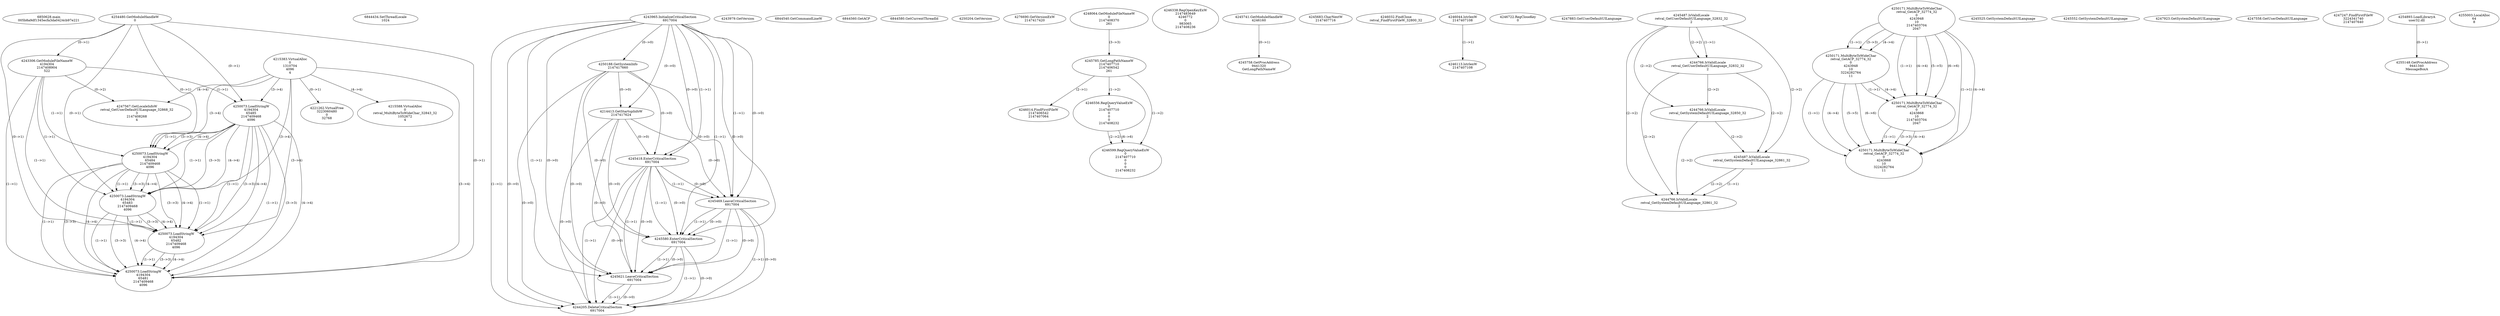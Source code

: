 // Global SCDG with merge call
digraph {
	0 [label="6850628.main
005b8a9df1345ecfa3da0424cb97e221"]
	1 [label="4254480.GetModuleHandleW
0"]
	2 [label="6844434.SetThreadLocale
1024"]
	3 [label="4243965.InitializeCriticalSection
6917004"]
	4 [label="4243979.GetVersion
"]
	5 [label="4250188.GetSystemInfo
2147417660"]
	3 -> 5 [label="(0-->0)"]
	6 [label="6844540.GetCommandLineW
"]
	7 [label="4214413.GetStartupInfoW
2147417624"]
	3 -> 7 [label="(0-->0)"]
	5 -> 7 [label="(0-->0)"]
	8 [label="6844560.GetACP
"]
	9 [label="6844580.GetCurrentThreadId
"]
	10 [label="4250204.GetVersion
"]
	11 [label="4276690.GetVersionExW
2147417420"]
	12 [label="4243306.GetModuleFileNameW
4194304
2147408904
522"]
	1 -> 12 [label="(0-->1)"]
	13 [label="4248064.GetModuleFileNameW
0
2147408370
261"]
	14 [label="4215383.VirtualAlloc
0
1310704
4096
4"]
	15 [label="4246338.RegOpenKeyExW
2147483649
4246772
0
983065
2147408236"]
	16 [label="4245741.GetModuleHandleW
4246160"]
	17 [label="4245758.GetProcAddress
9441320
GetLongPathNameW"]
	16 -> 17 [label="(0-->1)"]
	18 [label="4245785.GetLongPathNameW
2147407710
2147406542
261"]
	13 -> 18 [label="(3-->3)"]
	19 [label="4245683.CharNextW
2147407716"]
	20 [label="4246014.FindFirstFileW
2147406542
2147407064"]
	18 -> 20 [label="(2-->1)"]
	21 [label="4246032.FindClose
retval_FindFirstFileW_32800_32"]
	22 [label="4246044.lstrlenW
2147407108"]
	23 [label="4246113.lstrlenW
2147407108"]
	22 -> 23 [label="(1-->1)"]
	24 [label="4246556.RegQueryValueExW
0
2147407710
0
0
0
2147408232"]
	18 -> 24 [label="(1-->2)"]
	25 [label="4246599.RegQueryValueExW
0
2147407710
0
0
0
2147408232"]
	18 -> 25 [label="(1-->2)"]
	24 -> 25 [label="(2-->2)"]
	24 -> 25 [label="(6-->6)"]
	26 [label="4246722.RegCloseKey
0"]
	27 [label="4247883.GetUserDefaultUILanguage
"]
	28 [label="4245418.EnterCriticalSection
6917004"]
	3 -> 28 [label="(1-->1)"]
	3 -> 28 [label="(0-->0)"]
	5 -> 28 [label="(0-->0)"]
	7 -> 28 [label="(0-->0)"]
	29 [label="4245469.LeaveCriticalSection
6917004"]
	3 -> 29 [label="(1-->1)"]
	28 -> 29 [label="(1-->1)"]
	3 -> 29 [label="(0-->0)"]
	5 -> 29 [label="(0-->0)"]
	7 -> 29 [label="(0-->0)"]
	28 -> 29 [label="(0-->0)"]
	30 [label="4245487.IsValidLocale
retval_GetUserDefaultUILanguage_32832_32
2"]
	31 [label="4250171.MultiByteToWideChar
retval_GetACP_32774_32
0
4243948
10
2147403704
2047"]
	32 [label="4250171.MultiByteToWideChar
retval_GetACP_32774_32
0
4243948
10
3224282764
11"]
	31 -> 32 [label="(1-->1)"]
	31 -> 32 [label="(3-->3)"]
	31 -> 32 [label="(4-->4)"]
	33 [label="4244766.IsValidLocale
retval_GetUserDefaultUILanguage_32832_32
2"]
	30 -> 33 [label="(1-->1)"]
	30 -> 33 [label="(2-->2)"]
	34 [label="4245525.GetSystemDefaultUILanguage
"]
	35 [label="4245552.GetSystemDefaultUILanguage
"]
	36 [label="4250171.MultiByteToWideChar
retval_GetACP_32774_32
0
4243868
10
2147403704
2047"]
	31 -> 36 [label="(1-->1)"]
	32 -> 36 [label="(1-->1)"]
	31 -> 36 [label="(4-->4)"]
	32 -> 36 [label="(4-->4)"]
	31 -> 36 [label="(5-->5)"]
	31 -> 36 [label="(6-->6)"]
	37 [label="4250171.MultiByteToWideChar
retval_GetACP_32774_32
0
4243868
10
3224282764
11"]
	31 -> 37 [label="(1-->1)"]
	32 -> 37 [label="(1-->1)"]
	36 -> 37 [label="(1-->1)"]
	36 -> 37 [label="(3-->3)"]
	31 -> 37 [label="(4-->4)"]
	32 -> 37 [label="(4-->4)"]
	36 -> 37 [label="(4-->4)"]
	32 -> 37 [label="(5-->5)"]
	32 -> 37 [label="(6-->6)"]
	38 [label="4244766.IsValidLocale
retval_GetSystemDefaultUILanguage_32850_32
2"]
	30 -> 38 [label="(2-->2)"]
	33 -> 38 [label="(2-->2)"]
	39 [label="4245580.EnterCriticalSection
6917004"]
	3 -> 39 [label="(1-->1)"]
	28 -> 39 [label="(1-->1)"]
	29 -> 39 [label="(1-->1)"]
	3 -> 39 [label="(0-->0)"]
	5 -> 39 [label="(0-->0)"]
	7 -> 39 [label="(0-->0)"]
	28 -> 39 [label="(0-->0)"]
	29 -> 39 [label="(0-->0)"]
	40 [label="4245621.LeaveCriticalSection
6917004"]
	3 -> 40 [label="(1-->1)"]
	28 -> 40 [label="(1-->1)"]
	29 -> 40 [label="(1-->1)"]
	39 -> 40 [label="(1-->1)"]
	3 -> 40 [label="(0-->0)"]
	5 -> 40 [label="(0-->0)"]
	7 -> 40 [label="(0-->0)"]
	28 -> 40 [label="(0-->0)"]
	29 -> 40 [label="(0-->0)"]
	39 -> 40 [label="(0-->0)"]
	41 [label="4247923.GetSystemDefaultUILanguage
"]
	42 [label="4245487.IsValidLocale
retval_GetSystemDefaultUILanguage_32861_32
2"]
	30 -> 42 [label="(2-->2)"]
	33 -> 42 [label="(2-->2)"]
	38 -> 42 [label="(2-->2)"]
	43 [label="4247558.GetUserDefaultUILanguage
"]
	44 [label="4247567.GetLocaleInfoW
retval_GetUserDefaultUILanguage_32868_32
3
2147408268
4"]
	12 -> 44 [label="(0-->2)"]
	14 -> 44 [label="(4-->4)"]
	45 [label="4247247.FindFirstFileW
3224341740
2147407640"]
	46 [label="4250073.LoadStringW
4194304
65485
2147409468
4096"]
	1 -> 46 [label="(0-->1)"]
	12 -> 46 [label="(1-->1)"]
	14 -> 46 [label="(3-->4)"]
	47 [label="4250073.LoadStringW
4194304
65484
2147409468
4096"]
	1 -> 47 [label="(0-->1)"]
	12 -> 47 [label="(1-->1)"]
	46 -> 47 [label="(1-->1)"]
	46 -> 47 [label="(3-->3)"]
	14 -> 47 [label="(3-->4)"]
	46 -> 47 [label="(4-->4)"]
	48 [label="4250073.LoadStringW
4194304
65483
2147409468
4096"]
	1 -> 48 [label="(0-->1)"]
	12 -> 48 [label="(1-->1)"]
	46 -> 48 [label="(1-->1)"]
	47 -> 48 [label="(1-->1)"]
	46 -> 48 [label="(3-->3)"]
	47 -> 48 [label="(3-->3)"]
	14 -> 48 [label="(3-->4)"]
	46 -> 48 [label="(4-->4)"]
	47 -> 48 [label="(4-->4)"]
	49 [label="4250073.LoadStringW
4194304
65482
2147409468
4096"]
	1 -> 49 [label="(0-->1)"]
	12 -> 49 [label="(1-->1)"]
	46 -> 49 [label="(1-->1)"]
	47 -> 49 [label="(1-->1)"]
	48 -> 49 [label="(1-->1)"]
	46 -> 49 [label="(3-->3)"]
	47 -> 49 [label="(3-->3)"]
	48 -> 49 [label="(3-->3)"]
	14 -> 49 [label="(3-->4)"]
	46 -> 49 [label="(4-->4)"]
	47 -> 49 [label="(4-->4)"]
	48 -> 49 [label="(4-->4)"]
	50 [label="4254893.LoadLibraryA
user32.dll"]
	51 [label="4255003.LocalAlloc
64
8"]
	52 [label="4255148.GetProcAddress
9441340
MessageBoxA"]
	50 -> 52 [label="(0-->1)"]
	53 [label="4244205.DeleteCriticalSection
6917004"]
	3 -> 53 [label="(1-->1)"]
	28 -> 53 [label="(1-->1)"]
	29 -> 53 [label="(1-->1)"]
	39 -> 53 [label="(1-->1)"]
	40 -> 53 [label="(1-->1)"]
	3 -> 53 [label="(0-->0)"]
	5 -> 53 [label="(0-->0)"]
	7 -> 53 [label="(0-->0)"]
	28 -> 53 [label="(0-->0)"]
	29 -> 53 [label="(0-->0)"]
	39 -> 53 [label="(0-->0)"]
	40 -> 53 [label="(0-->0)"]
	54 [label="4221262.VirtualFree
3223060480
0
32768"]
	14 -> 54 [label="(0-->1)"]
	55 [label="4250073.LoadStringW
4194304
65481
2147409468
4096"]
	1 -> 55 [label="(0-->1)"]
	12 -> 55 [label="(1-->1)"]
	46 -> 55 [label="(1-->1)"]
	47 -> 55 [label="(1-->1)"]
	48 -> 55 [label="(1-->1)"]
	49 -> 55 [label="(1-->1)"]
	46 -> 55 [label="(3-->3)"]
	47 -> 55 [label="(3-->3)"]
	48 -> 55 [label="(3-->3)"]
	49 -> 55 [label="(3-->3)"]
	14 -> 55 [label="(3-->4)"]
	46 -> 55 [label="(4-->4)"]
	47 -> 55 [label="(4-->4)"]
	48 -> 55 [label="(4-->4)"]
	49 -> 55 [label="(4-->4)"]
	56 [label="4244766.IsValidLocale
retval_GetSystemDefaultUILanguage_32861_32
2"]
	42 -> 56 [label="(1-->1)"]
	30 -> 56 [label="(2-->2)"]
	33 -> 56 [label="(2-->2)"]
	38 -> 56 [label="(2-->2)"]
	42 -> 56 [label="(2-->2)"]
	57 [label="4215588.VirtualAlloc
0
retval_MultiByteToWideChar_32843_32
1052672
4"]
	14 -> 57 [label="(4-->4)"]
}
